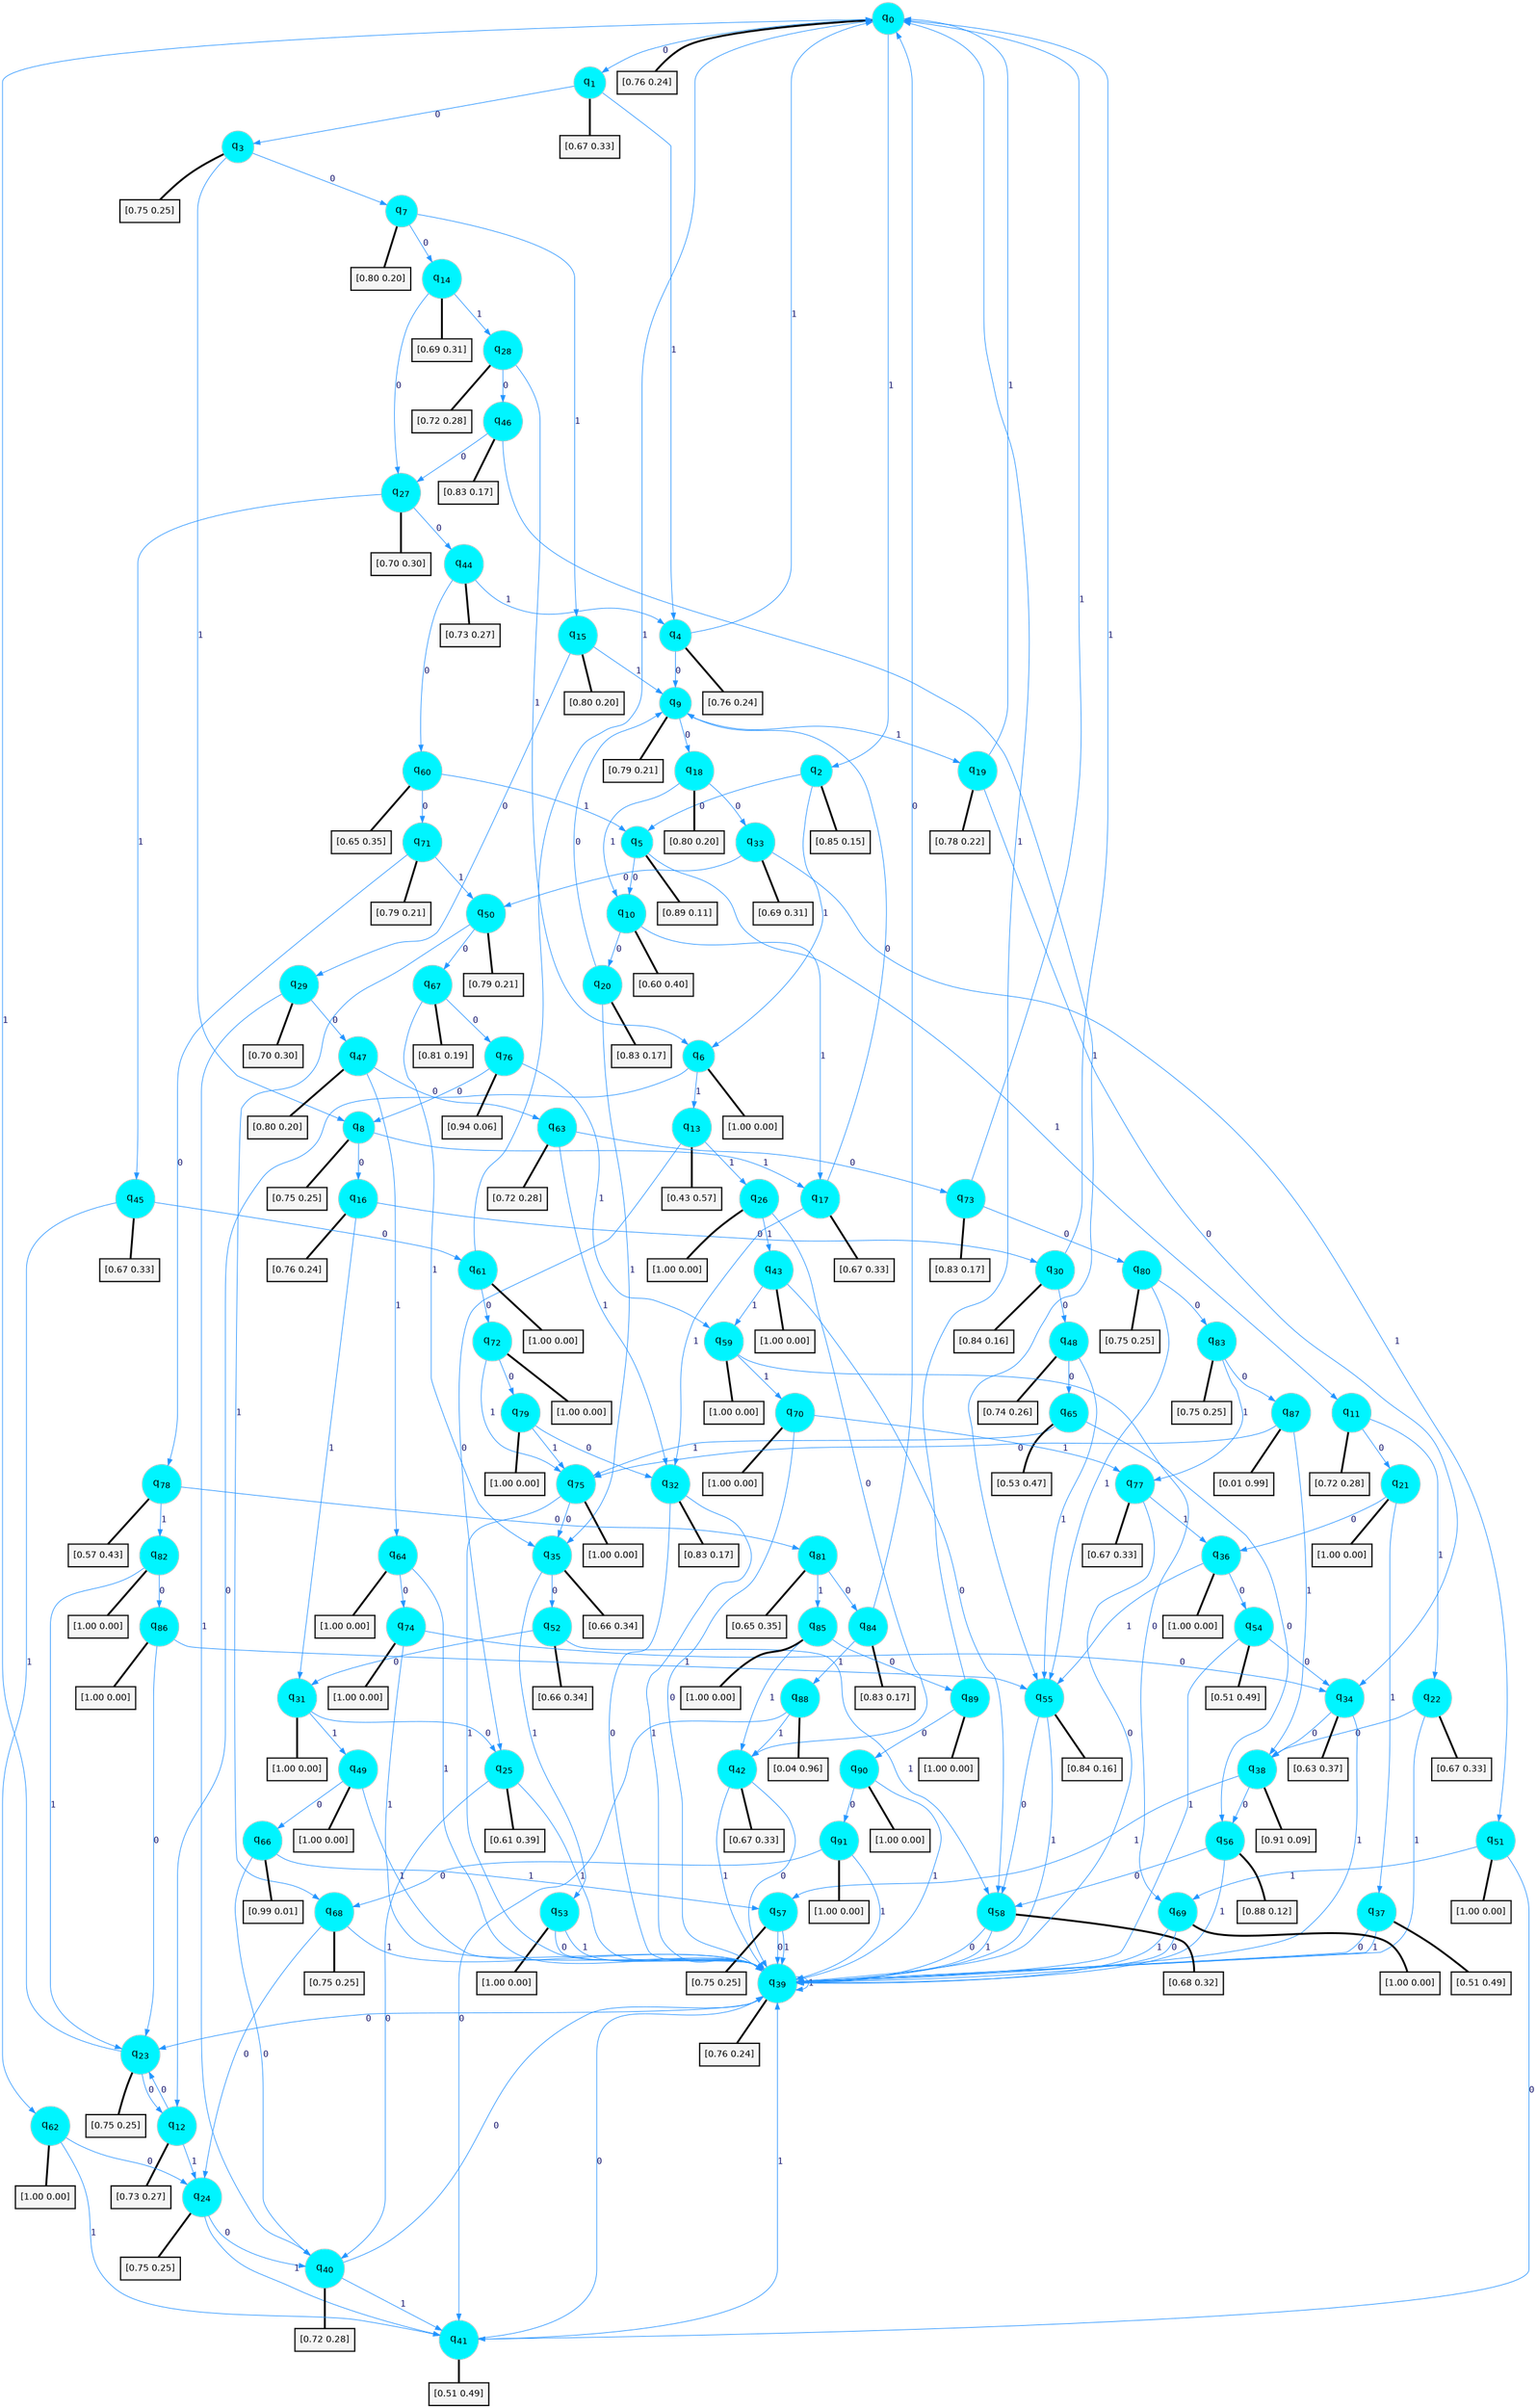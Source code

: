 digraph G {
graph [
bgcolor=transparent, dpi=300, rankdir=TD, size="40,25"];
node [
color=gray, fillcolor=turquoise1, fontcolor=black, fontname=Helvetica, fontsize=16, fontweight=bold, shape=circle, style=filled];
edge [
arrowsize=1, color=dodgerblue1, fontcolor=midnightblue, fontname=courier, fontweight=bold, penwidth=1, style=solid, weight=20];
0[label=<q<SUB>0</SUB>>];
1[label=<q<SUB>1</SUB>>];
2[label=<q<SUB>2</SUB>>];
3[label=<q<SUB>3</SUB>>];
4[label=<q<SUB>4</SUB>>];
5[label=<q<SUB>5</SUB>>];
6[label=<q<SUB>6</SUB>>];
7[label=<q<SUB>7</SUB>>];
8[label=<q<SUB>8</SUB>>];
9[label=<q<SUB>9</SUB>>];
10[label=<q<SUB>10</SUB>>];
11[label=<q<SUB>11</SUB>>];
12[label=<q<SUB>12</SUB>>];
13[label=<q<SUB>13</SUB>>];
14[label=<q<SUB>14</SUB>>];
15[label=<q<SUB>15</SUB>>];
16[label=<q<SUB>16</SUB>>];
17[label=<q<SUB>17</SUB>>];
18[label=<q<SUB>18</SUB>>];
19[label=<q<SUB>19</SUB>>];
20[label=<q<SUB>20</SUB>>];
21[label=<q<SUB>21</SUB>>];
22[label=<q<SUB>22</SUB>>];
23[label=<q<SUB>23</SUB>>];
24[label=<q<SUB>24</SUB>>];
25[label=<q<SUB>25</SUB>>];
26[label=<q<SUB>26</SUB>>];
27[label=<q<SUB>27</SUB>>];
28[label=<q<SUB>28</SUB>>];
29[label=<q<SUB>29</SUB>>];
30[label=<q<SUB>30</SUB>>];
31[label=<q<SUB>31</SUB>>];
32[label=<q<SUB>32</SUB>>];
33[label=<q<SUB>33</SUB>>];
34[label=<q<SUB>34</SUB>>];
35[label=<q<SUB>35</SUB>>];
36[label=<q<SUB>36</SUB>>];
37[label=<q<SUB>37</SUB>>];
38[label=<q<SUB>38</SUB>>];
39[label=<q<SUB>39</SUB>>];
40[label=<q<SUB>40</SUB>>];
41[label=<q<SUB>41</SUB>>];
42[label=<q<SUB>42</SUB>>];
43[label=<q<SUB>43</SUB>>];
44[label=<q<SUB>44</SUB>>];
45[label=<q<SUB>45</SUB>>];
46[label=<q<SUB>46</SUB>>];
47[label=<q<SUB>47</SUB>>];
48[label=<q<SUB>48</SUB>>];
49[label=<q<SUB>49</SUB>>];
50[label=<q<SUB>50</SUB>>];
51[label=<q<SUB>51</SUB>>];
52[label=<q<SUB>52</SUB>>];
53[label=<q<SUB>53</SUB>>];
54[label=<q<SUB>54</SUB>>];
55[label=<q<SUB>55</SUB>>];
56[label=<q<SUB>56</SUB>>];
57[label=<q<SUB>57</SUB>>];
58[label=<q<SUB>58</SUB>>];
59[label=<q<SUB>59</SUB>>];
60[label=<q<SUB>60</SUB>>];
61[label=<q<SUB>61</SUB>>];
62[label=<q<SUB>62</SUB>>];
63[label=<q<SUB>63</SUB>>];
64[label=<q<SUB>64</SUB>>];
65[label=<q<SUB>65</SUB>>];
66[label=<q<SUB>66</SUB>>];
67[label=<q<SUB>67</SUB>>];
68[label=<q<SUB>68</SUB>>];
69[label=<q<SUB>69</SUB>>];
70[label=<q<SUB>70</SUB>>];
71[label=<q<SUB>71</SUB>>];
72[label=<q<SUB>72</SUB>>];
73[label=<q<SUB>73</SUB>>];
74[label=<q<SUB>74</SUB>>];
75[label=<q<SUB>75</SUB>>];
76[label=<q<SUB>76</SUB>>];
77[label=<q<SUB>77</SUB>>];
78[label=<q<SUB>78</SUB>>];
79[label=<q<SUB>79</SUB>>];
80[label=<q<SUB>80</SUB>>];
81[label=<q<SUB>81</SUB>>];
82[label=<q<SUB>82</SUB>>];
83[label=<q<SUB>83</SUB>>];
84[label=<q<SUB>84</SUB>>];
85[label=<q<SUB>85</SUB>>];
86[label=<q<SUB>86</SUB>>];
87[label=<q<SUB>87</SUB>>];
88[label=<q<SUB>88</SUB>>];
89[label=<q<SUB>89</SUB>>];
90[label=<q<SUB>90</SUB>>];
91[label=<q<SUB>91</SUB>>];
92[label="[0.76 0.24]", shape=box,fontcolor=black, fontname=Helvetica, fontsize=14, penwidth=2, fillcolor=whitesmoke,color=black];
93[label="[0.67 0.33]", shape=box,fontcolor=black, fontname=Helvetica, fontsize=14, penwidth=2, fillcolor=whitesmoke,color=black];
94[label="[0.85 0.15]", shape=box,fontcolor=black, fontname=Helvetica, fontsize=14, penwidth=2, fillcolor=whitesmoke,color=black];
95[label="[0.75 0.25]", shape=box,fontcolor=black, fontname=Helvetica, fontsize=14, penwidth=2, fillcolor=whitesmoke,color=black];
96[label="[0.76 0.24]", shape=box,fontcolor=black, fontname=Helvetica, fontsize=14, penwidth=2, fillcolor=whitesmoke,color=black];
97[label="[0.89 0.11]", shape=box,fontcolor=black, fontname=Helvetica, fontsize=14, penwidth=2, fillcolor=whitesmoke,color=black];
98[label="[1.00 0.00]", shape=box,fontcolor=black, fontname=Helvetica, fontsize=14, penwidth=2, fillcolor=whitesmoke,color=black];
99[label="[0.80 0.20]", shape=box,fontcolor=black, fontname=Helvetica, fontsize=14, penwidth=2, fillcolor=whitesmoke,color=black];
100[label="[0.75 0.25]", shape=box,fontcolor=black, fontname=Helvetica, fontsize=14, penwidth=2, fillcolor=whitesmoke,color=black];
101[label="[0.79 0.21]", shape=box,fontcolor=black, fontname=Helvetica, fontsize=14, penwidth=2, fillcolor=whitesmoke,color=black];
102[label="[0.60 0.40]", shape=box,fontcolor=black, fontname=Helvetica, fontsize=14, penwidth=2, fillcolor=whitesmoke,color=black];
103[label="[0.72 0.28]", shape=box,fontcolor=black, fontname=Helvetica, fontsize=14, penwidth=2, fillcolor=whitesmoke,color=black];
104[label="[0.73 0.27]", shape=box,fontcolor=black, fontname=Helvetica, fontsize=14, penwidth=2, fillcolor=whitesmoke,color=black];
105[label="[0.43 0.57]", shape=box,fontcolor=black, fontname=Helvetica, fontsize=14, penwidth=2, fillcolor=whitesmoke,color=black];
106[label="[0.69 0.31]", shape=box,fontcolor=black, fontname=Helvetica, fontsize=14, penwidth=2, fillcolor=whitesmoke,color=black];
107[label="[0.80 0.20]", shape=box,fontcolor=black, fontname=Helvetica, fontsize=14, penwidth=2, fillcolor=whitesmoke,color=black];
108[label="[0.76 0.24]", shape=box,fontcolor=black, fontname=Helvetica, fontsize=14, penwidth=2, fillcolor=whitesmoke,color=black];
109[label="[0.67 0.33]", shape=box,fontcolor=black, fontname=Helvetica, fontsize=14, penwidth=2, fillcolor=whitesmoke,color=black];
110[label="[0.80 0.20]", shape=box,fontcolor=black, fontname=Helvetica, fontsize=14, penwidth=2, fillcolor=whitesmoke,color=black];
111[label="[0.78 0.22]", shape=box,fontcolor=black, fontname=Helvetica, fontsize=14, penwidth=2, fillcolor=whitesmoke,color=black];
112[label="[0.83 0.17]", shape=box,fontcolor=black, fontname=Helvetica, fontsize=14, penwidth=2, fillcolor=whitesmoke,color=black];
113[label="[1.00 0.00]", shape=box,fontcolor=black, fontname=Helvetica, fontsize=14, penwidth=2, fillcolor=whitesmoke,color=black];
114[label="[0.67 0.33]", shape=box,fontcolor=black, fontname=Helvetica, fontsize=14, penwidth=2, fillcolor=whitesmoke,color=black];
115[label="[0.75 0.25]", shape=box,fontcolor=black, fontname=Helvetica, fontsize=14, penwidth=2, fillcolor=whitesmoke,color=black];
116[label="[0.75 0.25]", shape=box,fontcolor=black, fontname=Helvetica, fontsize=14, penwidth=2, fillcolor=whitesmoke,color=black];
117[label="[0.61 0.39]", shape=box,fontcolor=black, fontname=Helvetica, fontsize=14, penwidth=2, fillcolor=whitesmoke,color=black];
118[label="[1.00 0.00]", shape=box,fontcolor=black, fontname=Helvetica, fontsize=14, penwidth=2, fillcolor=whitesmoke,color=black];
119[label="[0.70 0.30]", shape=box,fontcolor=black, fontname=Helvetica, fontsize=14, penwidth=2, fillcolor=whitesmoke,color=black];
120[label="[0.72 0.28]", shape=box,fontcolor=black, fontname=Helvetica, fontsize=14, penwidth=2, fillcolor=whitesmoke,color=black];
121[label="[0.70 0.30]", shape=box,fontcolor=black, fontname=Helvetica, fontsize=14, penwidth=2, fillcolor=whitesmoke,color=black];
122[label="[0.84 0.16]", shape=box,fontcolor=black, fontname=Helvetica, fontsize=14, penwidth=2, fillcolor=whitesmoke,color=black];
123[label="[1.00 0.00]", shape=box,fontcolor=black, fontname=Helvetica, fontsize=14, penwidth=2, fillcolor=whitesmoke,color=black];
124[label="[0.83 0.17]", shape=box,fontcolor=black, fontname=Helvetica, fontsize=14, penwidth=2, fillcolor=whitesmoke,color=black];
125[label="[0.69 0.31]", shape=box,fontcolor=black, fontname=Helvetica, fontsize=14, penwidth=2, fillcolor=whitesmoke,color=black];
126[label="[0.63 0.37]", shape=box,fontcolor=black, fontname=Helvetica, fontsize=14, penwidth=2, fillcolor=whitesmoke,color=black];
127[label="[0.66 0.34]", shape=box,fontcolor=black, fontname=Helvetica, fontsize=14, penwidth=2, fillcolor=whitesmoke,color=black];
128[label="[1.00 0.00]", shape=box,fontcolor=black, fontname=Helvetica, fontsize=14, penwidth=2, fillcolor=whitesmoke,color=black];
129[label="[0.51 0.49]", shape=box,fontcolor=black, fontname=Helvetica, fontsize=14, penwidth=2, fillcolor=whitesmoke,color=black];
130[label="[0.91 0.09]", shape=box,fontcolor=black, fontname=Helvetica, fontsize=14, penwidth=2, fillcolor=whitesmoke,color=black];
131[label="[0.76 0.24]", shape=box,fontcolor=black, fontname=Helvetica, fontsize=14, penwidth=2, fillcolor=whitesmoke,color=black];
132[label="[0.72 0.28]", shape=box,fontcolor=black, fontname=Helvetica, fontsize=14, penwidth=2, fillcolor=whitesmoke,color=black];
133[label="[0.51 0.49]", shape=box,fontcolor=black, fontname=Helvetica, fontsize=14, penwidth=2, fillcolor=whitesmoke,color=black];
134[label="[0.67 0.33]", shape=box,fontcolor=black, fontname=Helvetica, fontsize=14, penwidth=2, fillcolor=whitesmoke,color=black];
135[label="[1.00 0.00]", shape=box,fontcolor=black, fontname=Helvetica, fontsize=14, penwidth=2, fillcolor=whitesmoke,color=black];
136[label="[0.73 0.27]", shape=box,fontcolor=black, fontname=Helvetica, fontsize=14, penwidth=2, fillcolor=whitesmoke,color=black];
137[label="[0.67 0.33]", shape=box,fontcolor=black, fontname=Helvetica, fontsize=14, penwidth=2, fillcolor=whitesmoke,color=black];
138[label="[0.83 0.17]", shape=box,fontcolor=black, fontname=Helvetica, fontsize=14, penwidth=2, fillcolor=whitesmoke,color=black];
139[label="[0.80 0.20]", shape=box,fontcolor=black, fontname=Helvetica, fontsize=14, penwidth=2, fillcolor=whitesmoke,color=black];
140[label="[0.74 0.26]", shape=box,fontcolor=black, fontname=Helvetica, fontsize=14, penwidth=2, fillcolor=whitesmoke,color=black];
141[label="[1.00 0.00]", shape=box,fontcolor=black, fontname=Helvetica, fontsize=14, penwidth=2, fillcolor=whitesmoke,color=black];
142[label="[0.79 0.21]", shape=box,fontcolor=black, fontname=Helvetica, fontsize=14, penwidth=2, fillcolor=whitesmoke,color=black];
143[label="[1.00 0.00]", shape=box,fontcolor=black, fontname=Helvetica, fontsize=14, penwidth=2, fillcolor=whitesmoke,color=black];
144[label="[0.66 0.34]", shape=box,fontcolor=black, fontname=Helvetica, fontsize=14, penwidth=2, fillcolor=whitesmoke,color=black];
145[label="[1.00 0.00]", shape=box,fontcolor=black, fontname=Helvetica, fontsize=14, penwidth=2, fillcolor=whitesmoke,color=black];
146[label="[0.51 0.49]", shape=box,fontcolor=black, fontname=Helvetica, fontsize=14, penwidth=2, fillcolor=whitesmoke,color=black];
147[label="[0.84 0.16]", shape=box,fontcolor=black, fontname=Helvetica, fontsize=14, penwidth=2, fillcolor=whitesmoke,color=black];
148[label="[0.88 0.12]", shape=box,fontcolor=black, fontname=Helvetica, fontsize=14, penwidth=2, fillcolor=whitesmoke,color=black];
149[label="[0.75 0.25]", shape=box,fontcolor=black, fontname=Helvetica, fontsize=14, penwidth=2, fillcolor=whitesmoke,color=black];
150[label="[0.68 0.32]", shape=box,fontcolor=black, fontname=Helvetica, fontsize=14, penwidth=2, fillcolor=whitesmoke,color=black];
151[label="[1.00 0.00]", shape=box,fontcolor=black, fontname=Helvetica, fontsize=14, penwidth=2, fillcolor=whitesmoke,color=black];
152[label="[0.65 0.35]", shape=box,fontcolor=black, fontname=Helvetica, fontsize=14, penwidth=2, fillcolor=whitesmoke,color=black];
153[label="[1.00 0.00]", shape=box,fontcolor=black, fontname=Helvetica, fontsize=14, penwidth=2, fillcolor=whitesmoke,color=black];
154[label="[1.00 0.00]", shape=box,fontcolor=black, fontname=Helvetica, fontsize=14, penwidth=2, fillcolor=whitesmoke,color=black];
155[label="[0.72 0.28]", shape=box,fontcolor=black, fontname=Helvetica, fontsize=14, penwidth=2, fillcolor=whitesmoke,color=black];
156[label="[1.00 0.00]", shape=box,fontcolor=black, fontname=Helvetica, fontsize=14, penwidth=2, fillcolor=whitesmoke,color=black];
157[label="[0.53 0.47]", shape=box,fontcolor=black, fontname=Helvetica, fontsize=14, penwidth=2, fillcolor=whitesmoke,color=black];
158[label="[0.99 0.01]", shape=box,fontcolor=black, fontname=Helvetica, fontsize=14, penwidth=2, fillcolor=whitesmoke,color=black];
159[label="[0.81 0.19]", shape=box,fontcolor=black, fontname=Helvetica, fontsize=14, penwidth=2, fillcolor=whitesmoke,color=black];
160[label="[0.75 0.25]", shape=box,fontcolor=black, fontname=Helvetica, fontsize=14, penwidth=2, fillcolor=whitesmoke,color=black];
161[label="[1.00 0.00]", shape=box,fontcolor=black, fontname=Helvetica, fontsize=14, penwidth=2, fillcolor=whitesmoke,color=black];
162[label="[1.00 0.00]", shape=box,fontcolor=black, fontname=Helvetica, fontsize=14, penwidth=2, fillcolor=whitesmoke,color=black];
163[label="[0.79 0.21]", shape=box,fontcolor=black, fontname=Helvetica, fontsize=14, penwidth=2, fillcolor=whitesmoke,color=black];
164[label="[1.00 0.00]", shape=box,fontcolor=black, fontname=Helvetica, fontsize=14, penwidth=2, fillcolor=whitesmoke,color=black];
165[label="[0.83 0.17]", shape=box,fontcolor=black, fontname=Helvetica, fontsize=14, penwidth=2, fillcolor=whitesmoke,color=black];
166[label="[1.00 0.00]", shape=box,fontcolor=black, fontname=Helvetica, fontsize=14, penwidth=2, fillcolor=whitesmoke,color=black];
167[label="[1.00 0.00]", shape=box,fontcolor=black, fontname=Helvetica, fontsize=14, penwidth=2, fillcolor=whitesmoke,color=black];
168[label="[0.94 0.06]", shape=box,fontcolor=black, fontname=Helvetica, fontsize=14, penwidth=2, fillcolor=whitesmoke,color=black];
169[label="[0.67 0.33]", shape=box,fontcolor=black, fontname=Helvetica, fontsize=14, penwidth=2, fillcolor=whitesmoke,color=black];
170[label="[0.57 0.43]", shape=box,fontcolor=black, fontname=Helvetica, fontsize=14, penwidth=2, fillcolor=whitesmoke,color=black];
171[label="[1.00 0.00]", shape=box,fontcolor=black, fontname=Helvetica, fontsize=14, penwidth=2, fillcolor=whitesmoke,color=black];
172[label="[0.75 0.25]", shape=box,fontcolor=black, fontname=Helvetica, fontsize=14, penwidth=2, fillcolor=whitesmoke,color=black];
173[label="[0.65 0.35]", shape=box,fontcolor=black, fontname=Helvetica, fontsize=14, penwidth=2, fillcolor=whitesmoke,color=black];
174[label="[1.00 0.00]", shape=box,fontcolor=black, fontname=Helvetica, fontsize=14, penwidth=2, fillcolor=whitesmoke,color=black];
175[label="[0.75 0.25]", shape=box,fontcolor=black, fontname=Helvetica, fontsize=14, penwidth=2, fillcolor=whitesmoke,color=black];
176[label="[0.83 0.17]", shape=box,fontcolor=black, fontname=Helvetica, fontsize=14, penwidth=2, fillcolor=whitesmoke,color=black];
177[label="[1.00 0.00]", shape=box,fontcolor=black, fontname=Helvetica, fontsize=14, penwidth=2, fillcolor=whitesmoke,color=black];
178[label="[1.00 0.00]", shape=box,fontcolor=black, fontname=Helvetica, fontsize=14, penwidth=2, fillcolor=whitesmoke,color=black];
179[label="[0.01 0.99]", shape=box,fontcolor=black, fontname=Helvetica, fontsize=14, penwidth=2, fillcolor=whitesmoke,color=black];
180[label="[0.04 0.96]", shape=box,fontcolor=black, fontname=Helvetica, fontsize=14, penwidth=2, fillcolor=whitesmoke,color=black];
181[label="[1.00 0.00]", shape=box,fontcolor=black, fontname=Helvetica, fontsize=14, penwidth=2, fillcolor=whitesmoke,color=black];
182[label="[1.00 0.00]", shape=box,fontcolor=black, fontname=Helvetica, fontsize=14, penwidth=2, fillcolor=whitesmoke,color=black];
183[label="[1.00 0.00]", shape=box,fontcolor=black, fontname=Helvetica, fontsize=14, penwidth=2, fillcolor=whitesmoke,color=black];
0->1 [label=0];
0->2 [label=1];
0->92 [arrowhead=none, penwidth=3,color=black];
1->3 [label=0];
1->4 [label=1];
1->93 [arrowhead=none, penwidth=3,color=black];
2->5 [label=0];
2->6 [label=1];
2->94 [arrowhead=none, penwidth=3,color=black];
3->7 [label=0];
3->8 [label=1];
3->95 [arrowhead=none, penwidth=3,color=black];
4->9 [label=0];
4->0 [label=1];
4->96 [arrowhead=none, penwidth=3,color=black];
5->10 [label=0];
5->11 [label=1];
5->97 [arrowhead=none, penwidth=3,color=black];
6->12 [label=0];
6->13 [label=1];
6->98 [arrowhead=none, penwidth=3,color=black];
7->14 [label=0];
7->15 [label=1];
7->99 [arrowhead=none, penwidth=3,color=black];
8->16 [label=0];
8->17 [label=1];
8->100 [arrowhead=none, penwidth=3,color=black];
9->18 [label=0];
9->19 [label=1];
9->101 [arrowhead=none, penwidth=3,color=black];
10->20 [label=0];
10->17 [label=1];
10->102 [arrowhead=none, penwidth=3,color=black];
11->21 [label=0];
11->22 [label=1];
11->103 [arrowhead=none, penwidth=3,color=black];
12->23 [label=0];
12->24 [label=1];
12->104 [arrowhead=none, penwidth=3,color=black];
13->25 [label=0];
13->26 [label=1];
13->105 [arrowhead=none, penwidth=3,color=black];
14->27 [label=0];
14->28 [label=1];
14->106 [arrowhead=none, penwidth=3,color=black];
15->29 [label=0];
15->9 [label=1];
15->107 [arrowhead=none, penwidth=3,color=black];
16->30 [label=0];
16->31 [label=1];
16->108 [arrowhead=none, penwidth=3,color=black];
17->9 [label=0];
17->32 [label=1];
17->109 [arrowhead=none, penwidth=3,color=black];
18->33 [label=0];
18->10 [label=1];
18->110 [arrowhead=none, penwidth=3,color=black];
19->34 [label=0];
19->0 [label=1];
19->111 [arrowhead=none, penwidth=3,color=black];
20->9 [label=0];
20->35 [label=1];
20->112 [arrowhead=none, penwidth=3,color=black];
21->36 [label=0];
21->37 [label=1];
21->113 [arrowhead=none, penwidth=3,color=black];
22->38 [label=0];
22->39 [label=1];
22->114 [arrowhead=none, penwidth=3,color=black];
23->12 [label=0];
23->0 [label=1];
23->115 [arrowhead=none, penwidth=3,color=black];
24->40 [label=0];
24->41 [label=1];
24->116 [arrowhead=none, penwidth=3,color=black];
25->40 [label=0];
25->39 [label=1];
25->117 [arrowhead=none, penwidth=3,color=black];
26->42 [label=0];
26->43 [label=1];
26->118 [arrowhead=none, penwidth=3,color=black];
27->44 [label=0];
27->45 [label=1];
27->119 [arrowhead=none, penwidth=3,color=black];
28->46 [label=0];
28->6 [label=1];
28->120 [arrowhead=none, penwidth=3,color=black];
29->47 [label=0];
29->40 [label=1];
29->121 [arrowhead=none, penwidth=3,color=black];
30->48 [label=0];
30->0 [label=1];
30->122 [arrowhead=none, penwidth=3,color=black];
31->25 [label=0];
31->49 [label=1];
31->123 [arrowhead=none, penwidth=3,color=black];
32->39 [label=0];
32->39 [label=1];
32->124 [arrowhead=none, penwidth=3,color=black];
33->50 [label=0];
33->51 [label=1];
33->125 [arrowhead=none, penwidth=3,color=black];
34->38 [label=0];
34->39 [label=1];
34->126 [arrowhead=none, penwidth=3,color=black];
35->52 [label=0];
35->53 [label=1];
35->127 [arrowhead=none, penwidth=3,color=black];
36->54 [label=0];
36->55 [label=1];
36->128 [arrowhead=none, penwidth=3,color=black];
37->39 [label=0];
37->39 [label=1];
37->129 [arrowhead=none, penwidth=3,color=black];
38->56 [label=0];
38->57 [label=1];
38->130 [arrowhead=none, penwidth=3,color=black];
39->23 [label=0];
39->39 [label=1];
39->131 [arrowhead=none, penwidth=3,color=black];
40->39 [label=0];
40->41 [label=1];
40->132 [arrowhead=none, penwidth=3,color=black];
41->39 [label=0];
41->39 [label=1];
41->133 [arrowhead=none, penwidth=3,color=black];
42->39 [label=0];
42->39 [label=1];
42->134 [arrowhead=none, penwidth=3,color=black];
43->58 [label=0];
43->59 [label=1];
43->135 [arrowhead=none, penwidth=3,color=black];
44->60 [label=0];
44->4 [label=1];
44->136 [arrowhead=none, penwidth=3,color=black];
45->61 [label=0];
45->62 [label=1];
45->137 [arrowhead=none, penwidth=3,color=black];
46->27 [label=0];
46->55 [label=1];
46->138 [arrowhead=none, penwidth=3,color=black];
47->63 [label=0];
47->64 [label=1];
47->139 [arrowhead=none, penwidth=3,color=black];
48->65 [label=0];
48->55 [label=1];
48->140 [arrowhead=none, penwidth=3,color=black];
49->66 [label=0];
49->39 [label=1];
49->141 [arrowhead=none, penwidth=3,color=black];
50->67 [label=0];
50->68 [label=1];
50->142 [arrowhead=none, penwidth=3,color=black];
51->41 [label=0];
51->69 [label=1];
51->143 [arrowhead=none, penwidth=3,color=black];
52->31 [label=0];
52->58 [label=1];
52->144 [arrowhead=none, penwidth=3,color=black];
53->39 [label=0];
53->39 [label=1];
53->145 [arrowhead=none, penwidth=3,color=black];
54->34 [label=0];
54->39 [label=1];
54->146 [arrowhead=none, penwidth=3,color=black];
55->58 [label=0];
55->39 [label=1];
55->147 [arrowhead=none, penwidth=3,color=black];
56->58 [label=0];
56->39 [label=1];
56->148 [arrowhead=none, penwidth=3,color=black];
57->39 [label=0];
57->39 [label=1];
57->149 [arrowhead=none, penwidth=3,color=black];
58->39 [label=0];
58->39 [label=1];
58->150 [arrowhead=none, penwidth=3,color=black];
59->69 [label=0];
59->70 [label=1];
59->151 [arrowhead=none, penwidth=3,color=black];
60->71 [label=0];
60->5 [label=1];
60->152 [arrowhead=none, penwidth=3,color=black];
61->72 [label=0];
61->0 [label=1];
61->153 [arrowhead=none, penwidth=3,color=black];
62->24 [label=0];
62->41 [label=1];
62->154 [arrowhead=none, penwidth=3,color=black];
63->73 [label=0];
63->32 [label=1];
63->155 [arrowhead=none, penwidth=3,color=black];
64->74 [label=0];
64->39 [label=1];
64->156 [arrowhead=none, penwidth=3,color=black];
65->56 [label=0];
65->75 [label=1];
65->157 [arrowhead=none, penwidth=3,color=black];
66->40 [label=0];
66->57 [label=1];
66->158 [arrowhead=none, penwidth=3,color=black];
67->76 [label=0];
67->35 [label=1];
67->159 [arrowhead=none, penwidth=3,color=black];
68->24 [label=0];
68->39 [label=1];
68->160 [arrowhead=none, penwidth=3,color=black];
69->39 [label=0];
69->39 [label=1];
69->161 [arrowhead=none, penwidth=3,color=black];
70->39 [label=0];
70->77 [label=1];
70->162 [arrowhead=none, penwidth=3,color=black];
71->78 [label=0];
71->50 [label=1];
71->163 [arrowhead=none, penwidth=3,color=black];
72->79 [label=0];
72->75 [label=1];
72->164 [arrowhead=none, penwidth=3,color=black];
73->80 [label=0];
73->0 [label=1];
73->165 [arrowhead=none, penwidth=3,color=black];
74->34 [label=0];
74->39 [label=1];
74->166 [arrowhead=none, penwidth=3,color=black];
75->35 [label=0];
75->39 [label=1];
75->167 [arrowhead=none, penwidth=3,color=black];
76->8 [label=0];
76->59 [label=1];
76->168 [arrowhead=none, penwidth=3,color=black];
77->39 [label=0];
77->36 [label=1];
77->169 [arrowhead=none, penwidth=3,color=black];
78->81 [label=0];
78->82 [label=1];
78->170 [arrowhead=none, penwidth=3,color=black];
79->32 [label=0];
79->75 [label=1];
79->171 [arrowhead=none, penwidth=3,color=black];
80->83 [label=0];
80->55 [label=1];
80->172 [arrowhead=none, penwidth=3,color=black];
81->84 [label=0];
81->85 [label=1];
81->173 [arrowhead=none, penwidth=3,color=black];
82->86 [label=0];
82->23 [label=1];
82->174 [arrowhead=none, penwidth=3,color=black];
83->87 [label=0];
83->77 [label=1];
83->175 [arrowhead=none, penwidth=3,color=black];
84->0 [label=0];
84->88 [label=1];
84->176 [arrowhead=none, penwidth=3,color=black];
85->89 [label=0];
85->42 [label=1];
85->177 [arrowhead=none, penwidth=3,color=black];
86->23 [label=0];
86->55 [label=1];
86->178 [arrowhead=none, penwidth=3,color=black];
87->75 [label=0];
87->38 [label=1];
87->179 [arrowhead=none, penwidth=3,color=black];
88->41 [label=0];
88->42 [label=1];
88->180 [arrowhead=none, penwidth=3,color=black];
89->90 [label=0];
89->0 [label=1];
89->181 [arrowhead=none, penwidth=3,color=black];
90->91 [label=0];
90->39 [label=1];
90->182 [arrowhead=none, penwidth=3,color=black];
91->68 [label=0];
91->39 [label=1];
91->183 [arrowhead=none, penwidth=3,color=black];
}
